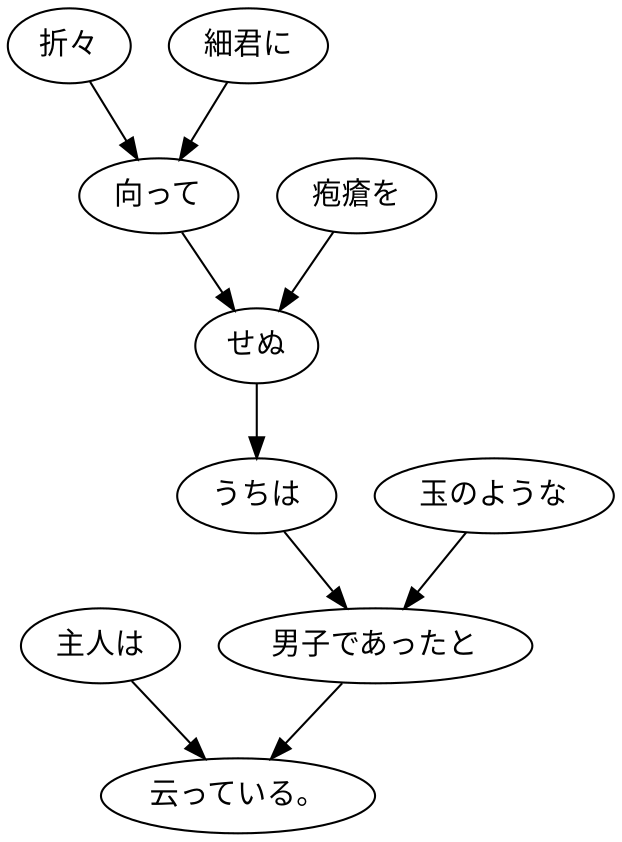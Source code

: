 digraph graph5586 {
	node0 [label="主人は"];
	node1 [label="折々"];
	node2 [label="細君に"];
	node3 [label="向って"];
	node4 [label="疱瘡を"];
	node5 [label="せぬ"];
	node6 [label="うちは"];
	node7 [label="玉のような"];
	node8 [label="男子であったと"];
	node9 [label="云っている。"];
	node0 -> node9;
	node1 -> node3;
	node2 -> node3;
	node3 -> node5;
	node4 -> node5;
	node5 -> node6;
	node6 -> node8;
	node7 -> node8;
	node8 -> node9;
}
